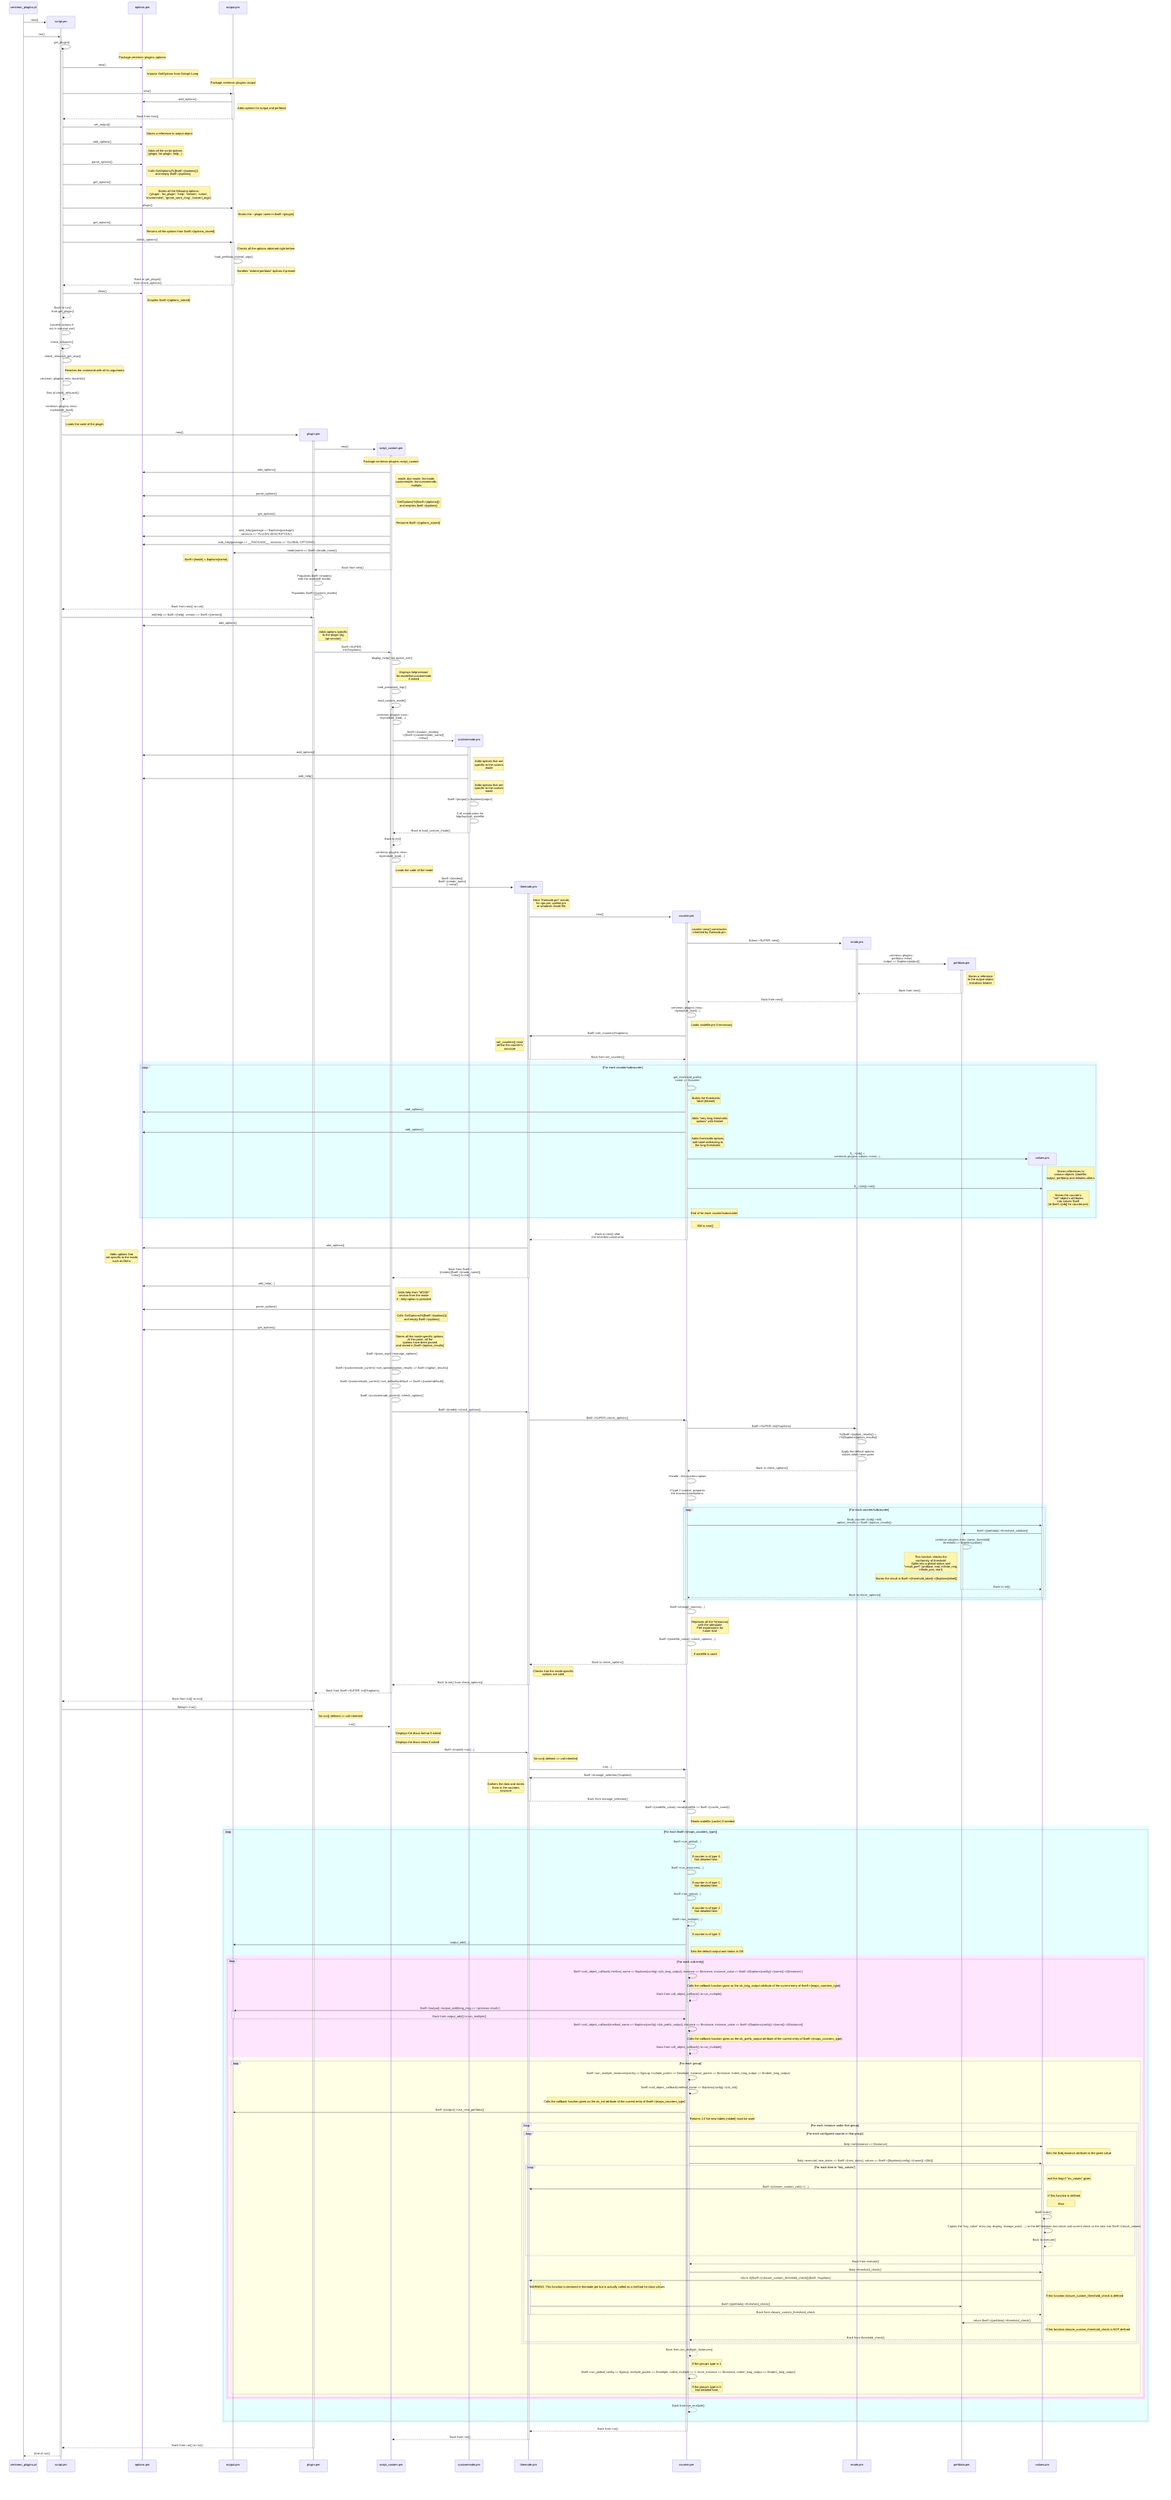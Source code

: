sequenceDiagram
    participant centreon_plugins.pl
    create participant script.pm
    centreon_plugins.pl ->> script.pm: new()
    centreon_plugins.pl ->> +script.pm: run()
        script.pm ->> +script.pm: get_plugin()
            create participant options.pm
            Note over options.pm: Package centreon::plugins::options
            script.pm ->> options.pm: new()
                Note right of options.pm: Imports GetOptions from Getopt::Long
                create participant output.pm
                Note over output.pm: Package centreon::plugins::output
                script.pm ->> +output.pm: new()
                    output.pm ->> options.pm: add_options()
                    Note right of output.pm: Adds options for output and perfdata
                output.pm -->> -script.pm: Back from new()
            script.pm ->> options.pm: set_output()
            Note right of options.pm: Stores a reference to output object
            script.pm ->> options.pm: add_options()
            Note right of options.pm: Adds all the script options<br/>(plugin, list-plugin, help...)
            script.pm ->> options.pm: parse_options()
            Note right of options.pm: Calls GetOptions(%{$self->{options}})<br/> and empty $self->{options}
            script.pm ->> options.pm: get_options()
            Note right of options.pm: Stores all the following options:<br/>('plugin', 'list_plugin', 'help', 'version', 'runas',<br/>'environment', 'ignore_warn_msg', 'convert_args')
            script.pm ->> output.pm: plugin()
            Note right of output.pm: Stores the --plugin name in $self->{plugin}
            script.pm ->> options.pm: get_options()
            Note right of options.pm: Returns all the options from $self->{options_stored}
            script.pm ->> +output.pm: check_options()
                Note right of output.pm: Checks all the options obtained right before
                output.pm -> output.pm: load_perfdata_extend_args()
                Note right of output.pm: Handles "extend perfdata" options if present
            output.pm -->> -script.pm: Back to get_plugin()<br/>from check_options()
            script.pm ->> options.pm: clean()
            Note right of options.pm: Empties $self->{options_stored}
        script.pm -->> -script.pm: Back to run()<br/>from get_plugin()
        script.pm -> script.pm: [several actions if<br/>not in nominal use]
        script.pm ->> +script.pm: check_relaunch()
            script.pm -> script.pm: check_relaunch_get_args()
            Note right of script.pm: Rewrites the command with all its arguments
            script.pm -> script.pm: centreon::plugins::misc::backtick()
        script.pm -->> -script.pm: End of check_relaunch()
        script.pm -> script.pm: centreon::plugins::misc::<br/>mymodule_load()
        Note right of script.pm: Loads the code of the plugin
        create participant plugin.pm
        script.pm ->> +plugin.pm: new()
            create participant script_custom.pm
            plugin.pm ->> +script_custom.pm: new()
                Note over script_custom.pm: Package centreon::plugins::script_custom
                script_custom.pm ->> options.pm: add_options()
                Note right of script_custom.pm: mode, dyn-mode, list-mode,<br/>custommode, list-custommode,<br/>multiple
                script_custom.pm ->> options.pm: parse_options()
                Note right of script_custom.pm: GetOptions(%{$self->{options}})<br/>and empties $self->{options}
                script_custom.pm ->> options.pm: get_options()
                Note right of script_custom.pm: Retourne $self->{options_stored}
                script_custom.pm ->> options.pm: add_help(package => $options{package},<br/> sections => 'PLUGIN DESCRIPTION')
                script_custom.pm ->> options.pm: add_help(package => __PACKAGE__, sections => 'GLOBAL OPTIONS')
                script_custom.pm ->> output.pm: mode(name => $self->{mode_name})
                Note left of output.pm: $self->{mode} = $options{name}
            script_custom.pm -->> -plugin.pm: Back from new()
            plugin.pm -> plugin.pm: Populates $self->{modes}<br/>with the available modes
            plugin.pm -> plugin.pm: Populates $self->{custom_modes}
        plugin.pm -->> -script.pm: Back from new() to run()
        script.pm ->> +plugin.pm: init(help => $self->{help}, version => $self->{version})
            plugin.pm ->> options.pm: add_options()
            Note right of plugin.pm: Adds options specific<br/>to the plugin (eg<br/>api-version)
            plugin.pm ->> +script_custom.pm: $self->SUPER::<br/>init(%options)
                script_custom.pm -> script_custom.pm: display_help() && option_exit()
                Note right of script_custom.pm: Displays help/version/<br/>list-mode/list-custommode<br/>if asked
                script_custom.pm -> script_custom.pm: load_password_mgr()
                script_custom.pm ->> +script_custom.pm: load_custom_mode()
                    script_custom.pm -> script_custom.pm: centreon::plugins::misc::<br/>mymodule_load(...)
                    create participant custommode.pm
                    script_custom.pm ->> +custommode.pm: $self->{custom_modes}<br/>->{$self->{custommode_name}}<br/>->new()
                        custommode.pm ->> options.pm: add_options()
                        Note right of custommode.pm: Adds options that are<br/>specific to the custom<br/>mode
                        custommode.pm ->> options.pm: add_help()
                        Note right of custommode.pm: Adds options that are<br/>specific to the custom<br/>mode
                        custommode.pm -> custommode.pm: $self->{output} = $options{output};
                        custommode.pm -> custommode.pm: Call constructors for<br/>http/lwp/curl, statefile
                    custommode.pm -->> -script_custom.pm: Back to load_custom_mode()
                script_custom.pm -->> -script_custom.pm: Back to init()
                script_custom.pm -> script_custom.pm: centreon::plugins::misc::<br/>mymodule_load(...)
                Note right of script_custom.pm: Loads the code of the mode
                create participant themode.pm
                script_custom.pm ->> +themode.pm: $self->{modes}{<br/>$self->{mode_name}<br/>}->new()
                    Note right of themode.pm: Here "themode.pm" stands<br/>for cpu.pm, uptime.pm<br/>or whatever mode file
                    create participant counter.pm
                    themode.pm ->> +counter.pm: new()
                        Note right of counter.pm: counter::new() constructor<br/>inherited by themode.pm
                        create participant mode.pm
                        counter.pm ->> +mode.pm: $class->SUPER::new()
                            create participant perfdata.pm
                            mode.pm ->> +perfdata.pm: centreon::plugins::<br/>perfdata->new(<br/>output => $options{output})
                                Note right of perfdata.pm: Stores a reference<br/>to the output object<br/>Initialises thlabel
                            perfdata.pm -->> -mode.pm: Back from new()
                        mode.pm -->> -counter.pm: Back from new()
                        counter.pm -> counter.pm: centreon::plugins::misc::<br/>mymodule_load(...)
                        Note right of counter.pm: Loads statefile.pm if necessary
                        counter.pm ->> +themode.pm: $self->set_counters(%options);
                            Note left of themode.pm: set_counters() must<br/>define the counter's<br/>structure
                        themode.pm -->> -counter.pm: Back from set_counters()

                        rect rgb(230, 255, 255)
                            loop For each counter/subcounter
                                counter.pm -> counter.pm: get_threshold_prefix(<br/>name => $counter<br/>)
                                Note right of counter.pm: Builds the thresholds<br/>label (thlabel)
                                counter.pm ->> options.pm: add_options()
                                Note right of counter.pm: Adds "very long thresholds<br/>options" with thlabel
                                counter.pm ->> options.pm: add_options()
                                Note right of counter.pm: Adds thresholds options<br/>with label redirecting to<br/>the long thresholds
                                create participant values.pm
                                counter.pm ->> values.pm: $_->{obj} =<br/>centreon::plugins::values->new(...)
                                Note right of values.pm: Stores references to<br/>various objects (statefile,<br/>output, perfdata) and initiates others
                                counter.pm ->> values.pm: $_->{obj}->set()
                                Note right of values.pm: Stores the counter's<br/>"set" object's attributes<br/>into values' $self<br/>(ie $self->{obj} for counter.pm)
                                Note right of counter.pm: End of for each counter/subcounter
                            end
                        end
                        Note right of counter.pm: Still in new()
                    counter.pm -->> -themode.pm: Back to new() after<br/>the inherited constructor
                    themode.pm ->> options.pm: add_options()
                    Note left of options.pm: Adds options that<br/>are specific to the mode<br/>such as filters
                themode.pm -->> -script_custom.pm: Back from $self-><br/>{modes}{$self->{mode_name}}<br/>->new() to init()
                script_custom.pm ->> options.pm: add_help(...)
                Note right of script_custom.pm: Adds help from "MODE"<br/>section from the mode<br/>if --help option is provided
                script_custom.pm ->> options.pm: parse_options()
                Note right of script_custom.pm: Calls GetOptions(%{$self->{options}})<br/> and empty $self->{options}
                script_custom.pm ->> options.pm: get_options()
                Note right of script_custom.pm: Stores all the mode-specific options.<br/>At this point, all the<br/>options have been parsed<br/>and stored in $self->{option_results}
                script_custom.pm -> script_custom.pm: $self->{pass_mgr}->manage_options()
                script_custom.pm -> script_custom.pm: $self->{custommode_current}->set_options(option_results => $self->{option_results});
                script_custom.pm -> script_custom.pm: $self->{custommode_current}->set_defaults(default => $self->{customdefault});
                script_custom.pm -> script_custom.pm: $self->{custommode_current}->check_options()
                script_custom.pm ->> +themode.pm: $self->{mode}->check_options()
                    themode.pm ->> +counter.pm: $self->SUPER::check_options()
                        counter.pm ->> +mode.pm: $self->SUPER::init(%options);
                            mode.pm -> mode.pm: %{$self->{option_results}} =<br/>>%{$options{option_results}};
                            mode.pm -> mode.pm: Apply the default options<br/>values when none given
                        mode.pm -->> -counter.pm: Back to check_options()
                        counter.pm -> counter.pm: Handle --list-counters option
                        counter.pm -> counter.pm: If type 2 counter, prepares<br/>the macros substitutions.
                        rect rgb(230, 255, 255)
                            loop For each counter/subcounter
                                counter.pm ->> +values.pm: $sub_counter->{obj}->init(<br/>option_results => $self->{option_results})
                                    values.pm ->> +perfdata.pm: $self->{perfdata}->threshold_validate()
                                        perfdata.pm -> perfdata.pm: centreon::plugins::misc::parse_threshold(<br/>threshold => $options{value});
                                        Note left of perfdata.pm: This function checks the<br/>conformity of threshold<br/>Splits into a global status and<br/>"result_perf" (arobase, end, infinite_neg,<br/>infinite_pos, start)
                                        Note left of perfdata.pm: Stores the result in $self->{threshold_label}->{$options{label}}
                                    perfdata.pm -->> -values.pm: Back to init()
                                values.pm -->> -counter.pm: Back to check_options()
                            end
                        end
                        counter.pm -> counter.pm: $self->change_macros(...)
                        Note right of counter.pm: Replaces all the %{macros}<br/>with the adequate<br/>Perl expressions for<br/>future eval
                        counter.pm -> counter.pm: $self->{statefile_value}->check_options(...);
                        Note right of counter.pm: If statefile is used
                    counter.pm -->> -themode.pm: Back to check_options()
                    Note right of themode.pm: Checks that the mode-specific<br/>options are valid
                themode.pm -->> -script_custom.pm: Back to init() from check_options()
            script_custom.pm -->> -plugin.pm: Back from $self->SUPER::init(%options)
        plugin.pm -->> -script.pm: Back from init() to run()
        script.pm ->> +plugin.pm: $plugin->run()
            Note right of plugin.pm: No run() defined => call inherited
            plugin.pm ->> +script_custom.pm: run()
                Note right of script_custom.pm: Displays the disco-format if asked
                Note right of script_custom.pm: Displays the disco-show if asked
                script_custom.pm ->> +themode.pm: $self->{mode}->run(...)
                    Note right of themode.pm: No run() defined => call inherited
                    themode.pm ->> +counter.pm: run(...)
                        counter.pm ->> +themode.pm: $self->manage_selection(%options)
                            Note left of themode.pm: Gathers the data and stores<br/>them in the counters<br/>structure
                        themode.pm -->> -counter.pm: Back from manage_selection()
                        counter.pm -> counter.pm: $self->{statefile_value}->read(statefile => $self->{cache_name})
                        Note right of counter.pm: Reads statefile (cache) if needed
                        rect rgb(230, 255, 255)
                            loop For each $self->{maps_counters_type}
                                counter.pm -> counter.pm: $self->run_global(...)
                                Note right of counter.pm: If counter is of type 0.<br/>Not detailed here.
                                counter.pm -> counter.pm: $self->run_instances(...)
                                Note right of counter.pm: If counter is of type 1.<br/>Not detailed here.
                                counter.pm -> counter.pm: $self->run_group(...)
                                Note right of counter.pm: If counter is of type 2.<br/>Not detailed here.
                                counter.pm ->> +counter.pm: $self->run_multiple(...)
                                Note right of counter.pm: If counter is of type 3
                                    counter.pm ->> output.pm: output_add(...)
                                    Note right of counter.pm: Sets the default output and status to OK
                                    rect rgb(255, 230, 255)
                                        loop For each sub-entry
                                            counter.pm ->> +counter.pm: $self->call_object_callback( method_name => $options{config}->{cb_long_output}, instance => $instance, instance_value => $self->{$options{config}->{name}}->{$instance} )
                                                Note right of counter.pm: Calls the callback function given as the cb_long_output attribute of the current entry of $self->{maps_counters_type}
                                            counter.pm -->> -counter.pm: Back from call_object_callback() to run_multiple()
                                            counter.pm ->> +output.pm: $self->{output}->output_add(long_msg => <previous result>)
                                            output.pm -->> -counter.pm: Back from output_add() to run_multiple()
                                            counter.pm ->> +counter.pm: $self->call_object_callback(method_name => $options{config}->{cb_prefix_output}, instance => $instance, instance_value => $self->{$options{config}->{name}}->{$instance})
                                                Note right of counter.pm: Calls the callback function given as the cb_prefix_output attribute of the current entry of $self->{maps_counters_type}
                                            counter.pm -->> -counter.pm: Back from call_object_callback() to run_multiple()
                                            rect rgb(255, 255, 230)
                                                loop For each group
                                                    counter.pm ->> +counter.pm: $self->run_multiple_instances(config => $group, multiple_parent => $multiple, instance_parent => $instance, indent_long_output => $indent_long_output);
                                                        counter.pm ->> counter.pm: $self->call_object_callback(method_name => $options{config}->{cb_init})
                                                        Note left of counter.pm: Calls the callback function given as the cb_init attribute of the current entry of $self->{maps_counters_type}
                                                        counter.pm ->> output.pm: $self->{output}->use_new_perfdata()
                                                        Note right of counter.pm: Returns 1 if the new labels (nlabel) must be used
                                                        loop For each instance under that group
                                                            loop For each configured counter in that group
                                                                counter.pm ->> values.pm: $obj->set(instance => $instance);
                                                                Note right of values.pm: Sets the $obj instance attribute to the given value
                                                                counter.pm ->> +values.pm: $obj->execute( new_datas => $self->{new_datas}, values => $self->{$options{config}->{name}}->{$id})
                                                                    loop For each item in "key_values"
                                                                        Note right of values.pm: exit the loop if "no_values" given
                                                                        values.pm ->> themode.pm: $self->{closure_custom_calc}->(...)
                                                                        Note right of values.pm: If this function is defined
                                                                        Note right of values.pm: Else
                                                                        values.pm ->> +values.pm:  $self->calc()
                                                                            values.pm ->> values.pm: Copies the "key_value" entry (eg. display, storage_used, ...) or the diff between last check and current check or the ratio into $self->{result_values}
                                                                        values.pm -->> -values.pm: Back to execute()
                                                                    end
                                                                values.pm -->> -counter.pm: Back from execute()
                                                                counter.pm ->> +values.pm: $obj->threshold_check()
                                                                    values.pm ->> +themode.pm: return &{$self->{closure_custom_threshold_check}}($self, %options);
                                                                        Note right of themode.pm: WARNING: This function is declared in themode.pm but is actually called as a method for class values
                                                                        Note right of values.pm: If this function closure_custom_threshold_check is defined
                                                                    themode.pm ->> perfdata.pm: $self->{perfdata}->threshold_check()
                                                                    themode.pm -->> -values.pm: Back from closure_custom_threshold_check
                                                                    values.pm ->> perfdata.pm: return $self->{perfdata}->threshold_check()
                                                                        Note right of values.pm: If this function closure_custom_threshold_check is NOT defined
                                                                values.pm -->> -counter.pm: Back from threshold_check()
                                                            end
                                                        end
                                                    counter.pm -->> -counter.pm: Back from run_multiple_instances()
                                                    Note right of counter.pm: If the group's type is 1
                                                    counter.pm ->> counter.pm: $self->run_global( config => $group, multiple_parent => $multiple, called_multiple => 1, force_instance => $instance, indent_long_output => $indent_long_output)
                                                    Note right of counter.pm: If the group's type is 0.<br/>Not detailed here.
                                                end
                                            end
                                        end
                                    end
                                counter.pm -->> -counter.pm: Back from run_multiple()
                            end
                        end
                    counter.pm -->> -themode.pm: Back from run()
                themode.pm -->> -script_custom.pm: Back from run()
        plugin.pm -->> -script.pm: Back from run() to run()
    script.pm -->> -centreon_plugins.pl: End of run()